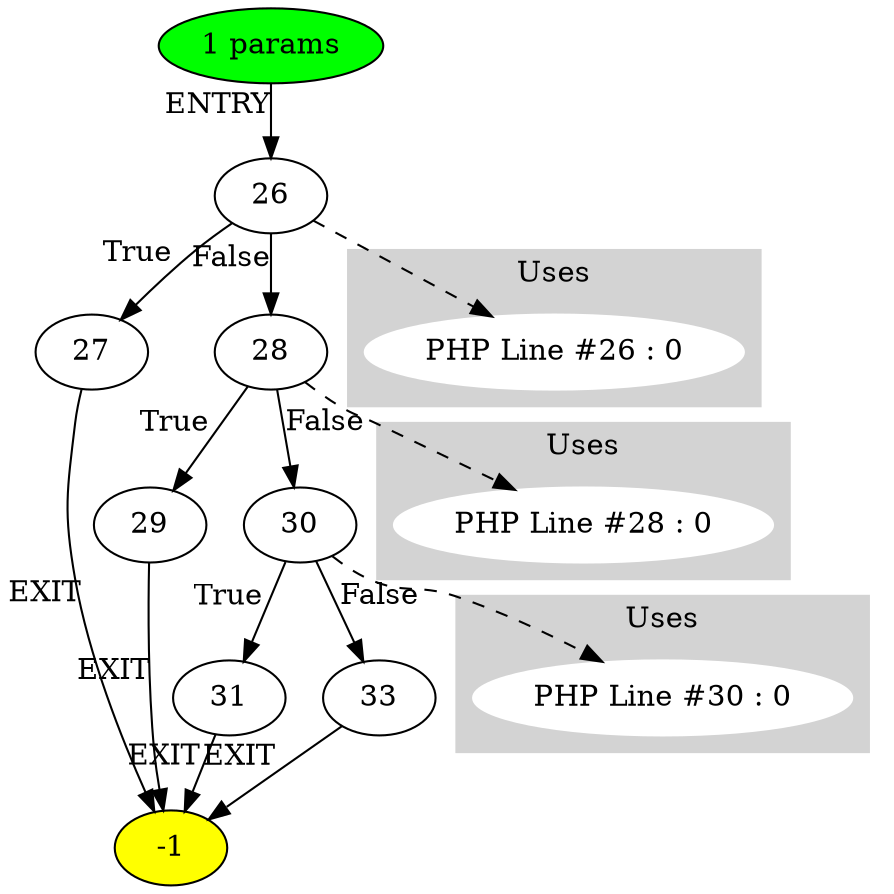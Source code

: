 digraph testName {
0 [label="26"];
1 [label="27"];
2 [label="28"];
3 [label="29"];
4 [label="30"];
5 [label="31"];
6 [label="33"];
0 -> 1[xlabel="True"];
0 -> 2[xlabel="False"];
2 -> 3[xlabel="True"];
2 -> 4[xlabel="False"];
4 -> 5[xlabel="True"];
4 -> 6[xlabel="False"];
-2 -> 0[xlabel="ENTRY"];
1 -> -1[xlabel="EXIT"];
3 -> -1[xlabel="EXIT"];
5 -> -1[xlabel="EXIT"];
6 -> -1[xlabel="EXIT"];
-2 [fillcolor = green, style = filled]-1 [fillcolor= yellow, style = filled] subgraph cluster_use_0 { style=filled; color=lightgrey; node [style=filled,color=white]; use_0_0[label= "PHP Line #26 : 0"];label = "Uses";}
0 -> use_0_0 [style="dashed"];
subgraph cluster_use_2 { style=filled; color=lightgrey; node [style=filled,color=white]; use_2_0[label= "PHP Line #28 : 0"];label = "Uses";}
2 -> use_2_0 [style="dashed"];
subgraph cluster_use_4 { style=filled; color=lightgrey; node [style=filled,color=white]; use_4_0[label= "PHP Line #30 : 0"];label = "Uses";}
4 -> use_4_0 [style="dashed"];
-2 [label="1 params"];
}
